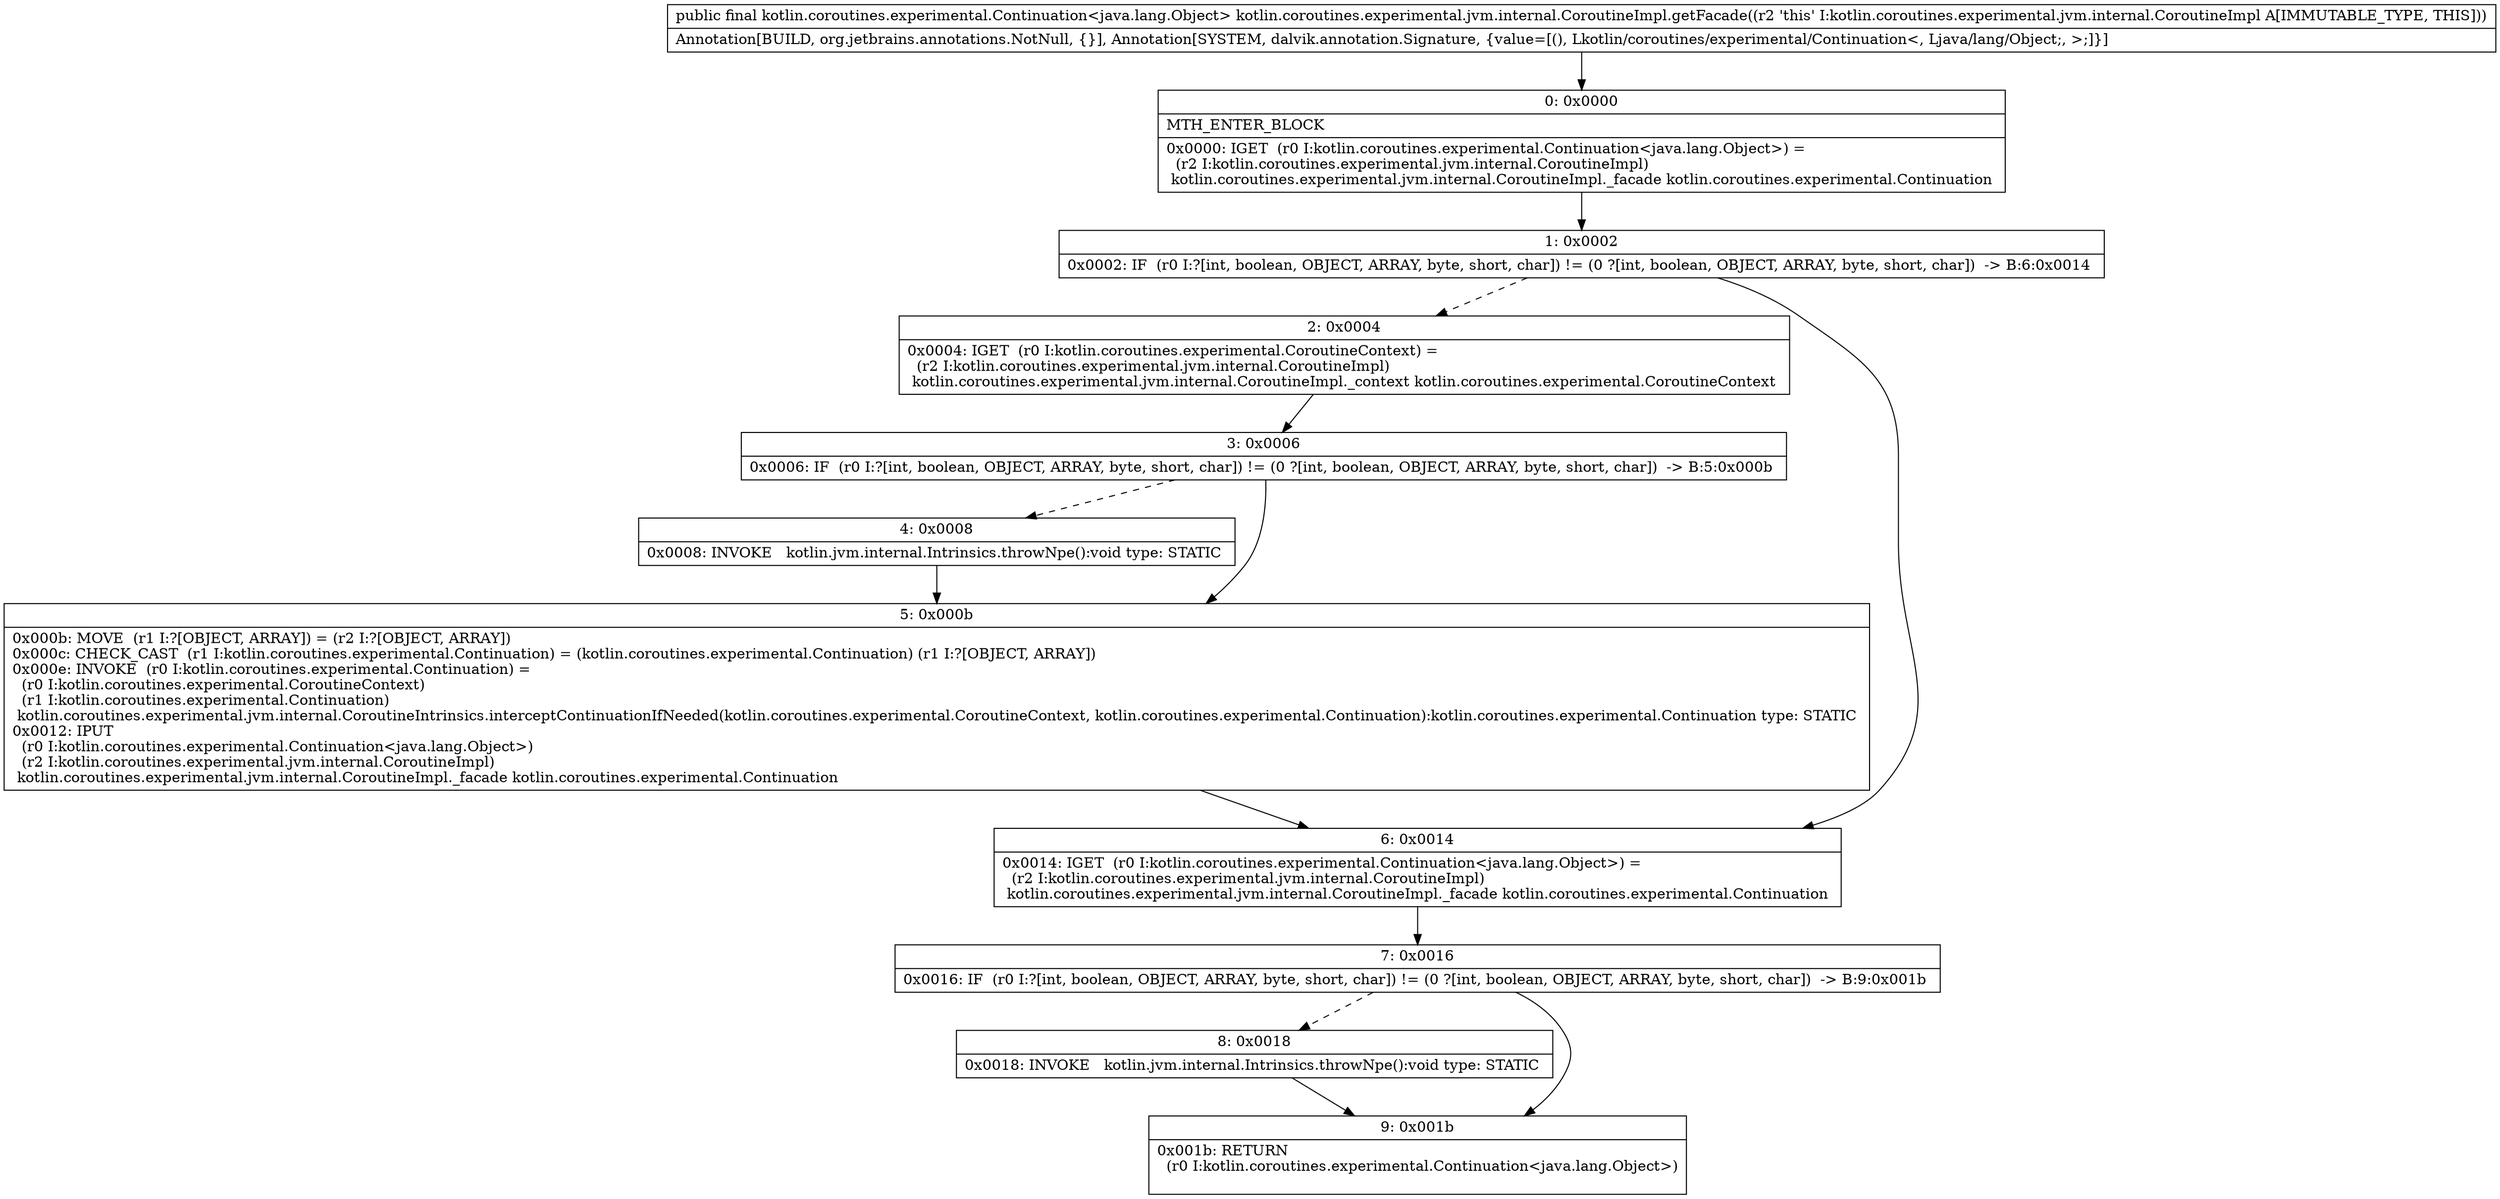 digraph "CFG forkotlin.coroutines.experimental.jvm.internal.CoroutineImpl.getFacade()Lkotlin\/coroutines\/experimental\/Continuation;" {
Node_0 [shape=record,label="{0\:\ 0x0000|MTH_ENTER_BLOCK\l|0x0000: IGET  (r0 I:kotlin.coroutines.experimental.Continuation\<java.lang.Object\>) = \l  (r2 I:kotlin.coroutines.experimental.jvm.internal.CoroutineImpl)\l kotlin.coroutines.experimental.jvm.internal.CoroutineImpl._facade kotlin.coroutines.experimental.Continuation \l}"];
Node_1 [shape=record,label="{1\:\ 0x0002|0x0002: IF  (r0 I:?[int, boolean, OBJECT, ARRAY, byte, short, char]) != (0 ?[int, boolean, OBJECT, ARRAY, byte, short, char])  \-\> B:6:0x0014 \l}"];
Node_2 [shape=record,label="{2\:\ 0x0004|0x0004: IGET  (r0 I:kotlin.coroutines.experimental.CoroutineContext) = \l  (r2 I:kotlin.coroutines.experimental.jvm.internal.CoroutineImpl)\l kotlin.coroutines.experimental.jvm.internal.CoroutineImpl._context kotlin.coroutines.experimental.CoroutineContext \l}"];
Node_3 [shape=record,label="{3\:\ 0x0006|0x0006: IF  (r0 I:?[int, boolean, OBJECT, ARRAY, byte, short, char]) != (0 ?[int, boolean, OBJECT, ARRAY, byte, short, char])  \-\> B:5:0x000b \l}"];
Node_4 [shape=record,label="{4\:\ 0x0008|0x0008: INVOKE   kotlin.jvm.internal.Intrinsics.throwNpe():void type: STATIC \l}"];
Node_5 [shape=record,label="{5\:\ 0x000b|0x000b: MOVE  (r1 I:?[OBJECT, ARRAY]) = (r2 I:?[OBJECT, ARRAY]) \l0x000c: CHECK_CAST  (r1 I:kotlin.coroutines.experimental.Continuation) = (kotlin.coroutines.experimental.Continuation) (r1 I:?[OBJECT, ARRAY]) \l0x000e: INVOKE  (r0 I:kotlin.coroutines.experimental.Continuation) = \l  (r0 I:kotlin.coroutines.experimental.CoroutineContext)\l  (r1 I:kotlin.coroutines.experimental.Continuation)\l kotlin.coroutines.experimental.jvm.internal.CoroutineIntrinsics.interceptContinuationIfNeeded(kotlin.coroutines.experimental.CoroutineContext, kotlin.coroutines.experimental.Continuation):kotlin.coroutines.experimental.Continuation type: STATIC \l0x0012: IPUT  \l  (r0 I:kotlin.coroutines.experimental.Continuation\<java.lang.Object\>)\l  (r2 I:kotlin.coroutines.experimental.jvm.internal.CoroutineImpl)\l kotlin.coroutines.experimental.jvm.internal.CoroutineImpl._facade kotlin.coroutines.experimental.Continuation \l}"];
Node_6 [shape=record,label="{6\:\ 0x0014|0x0014: IGET  (r0 I:kotlin.coroutines.experimental.Continuation\<java.lang.Object\>) = \l  (r2 I:kotlin.coroutines.experimental.jvm.internal.CoroutineImpl)\l kotlin.coroutines.experimental.jvm.internal.CoroutineImpl._facade kotlin.coroutines.experimental.Continuation \l}"];
Node_7 [shape=record,label="{7\:\ 0x0016|0x0016: IF  (r0 I:?[int, boolean, OBJECT, ARRAY, byte, short, char]) != (0 ?[int, boolean, OBJECT, ARRAY, byte, short, char])  \-\> B:9:0x001b \l}"];
Node_8 [shape=record,label="{8\:\ 0x0018|0x0018: INVOKE   kotlin.jvm.internal.Intrinsics.throwNpe():void type: STATIC \l}"];
Node_9 [shape=record,label="{9\:\ 0x001b|0x001b: RETURN  \l  (r0 I:kotlin.coroutines.experimental.Continuation\<java.lang.Object\>)\l \l}"];
MethodNode[shape=record,label="{public final kotlin.coroutines.experimental.Continuation\<java.lang.Object\> kotlin.coroutines.experimental.jvm.internal.CoroutineImpl.getFacade((r2 'this' I:kotlin.coroutines.experimental.jvm.internal.CoroutineImpl A[IMMUTABLE_TYPE, THIS]))  | Annotation[BUILD, org.jetbrains.annotations.NotNull, \{\}], Annotation[SYSTEM, dalvik.annotation.Signature, \{value=[(), Lkotlin\/coroutines\/experimental\/Continuation\<, Ljava\/lang\/Object;, \>;]\}]\l}"];
MethodNode -> Node_0;
Node_0 -> Node_1;
Node_1 -> Node_2[style=dashed];
Node_1 -> Node_6;
Node_2 -> Node_3;
Node_3 -> Node_4[style=dashed];
Node_3 -> Node_5;
Node_4 -> Node_5;
Node_5 -> Node_6;
Node_6 -> Node_7;
Node_7 -> Node_8[style=dashed];
Node_7 -> Node_9;
Node_8 -> Node_9;
}

